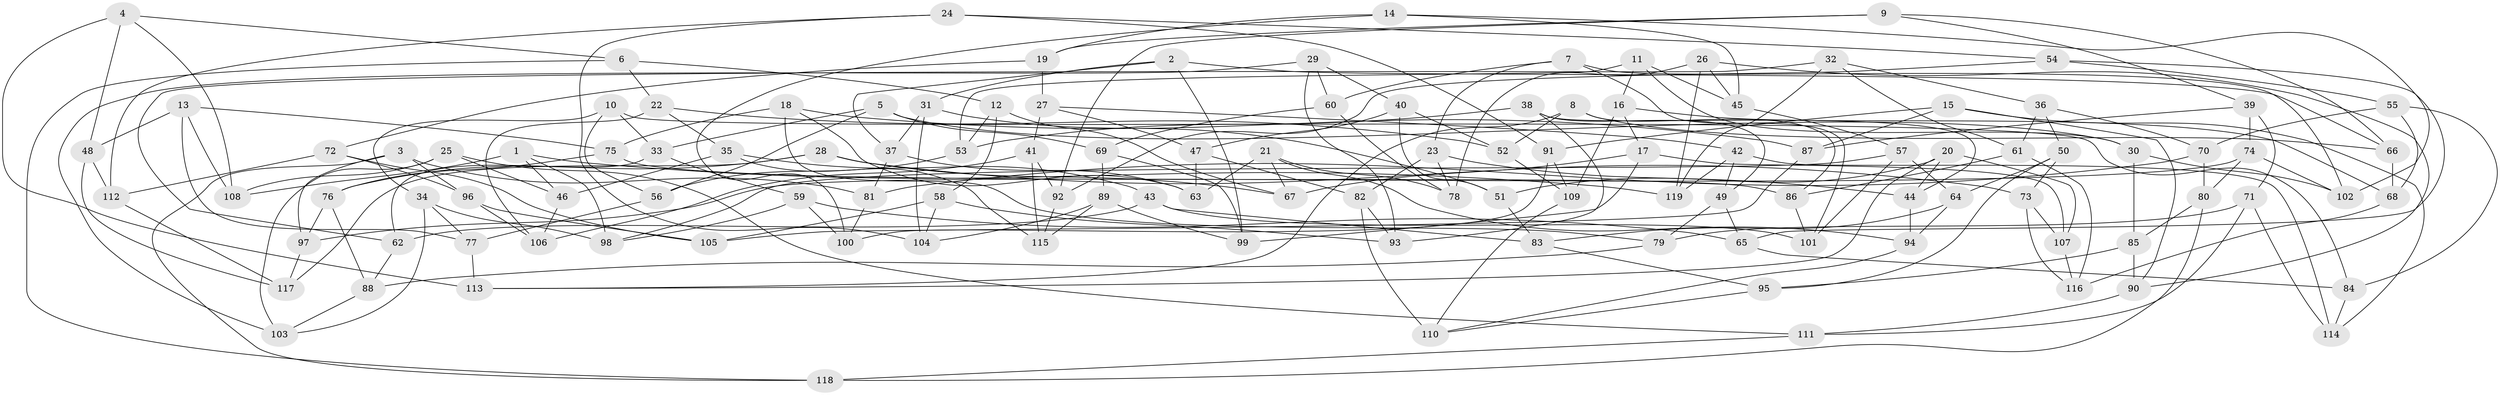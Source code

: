 // coarse degree distribution, {6: 0.49333333333333335, 4: 0.4, 5: 0.09333333333333334, 3: 0.013333333333333334}
// Generated by graph-tools (version 1.1) at 2025/42/03/06/25 10:42:19]
// undirected, 119 vertices, 238 edges
graph export_dot {
graph [start="1"]
  node [color=gray90,style=filled];
  1;
  2;
  3;
  4;
  5;
  6;
  7;
  8;
  9;
  10;
  11;
  12;
  13;
  14;
  15;
  16;
  17;
  18;
  19;
  20;
  21;
  22;
  23;
  24;
  25;
  26;
  27;
  28;
  29;
  30;
  31;
  32;
  33;
  34;
  35;
  36;
  37;
  38;
  39;
  40;
  41;
  42;
  43;
  44;
  45;
  46;
  47;
  48;
  49;
  50;
  51;
  52;
  53;
  54;
  55;
  56;
  57;
  58;
  59;
  60;
  61;
  62;
  63;
  64;
  65;
  66;
  67;
  68;
  69;
  70;
  71;
  72;
  73;
  74;
  75;
  76;
  77;
  78;
  79;
  80;
  81;
  82;
  83;
  84;
  85;
  86;
  87;
  88;
  89;
  90;
  91;
  92;
  93;
  94;
  95;
  96;
  97;
  98;
  99;
  100;
  101;
  102;
  103;
  104;
  105;
  106;
  107;
  108;
  109;
  110;
  111;
  112;
  113;
  114;
  115;
  116;
  117;
  118;
  119;
  1 -- 98;
  1 -- 108;
  1 -- 119;
  1 -- 46;
  2 -- 66;
  2 -- 31;
  2 -- 99;
  2 -- 37;
  3 -- 81;
  3 -- 118;
  3 -- 96;
  3 -- 97;
  4 -- 113;
  4 -- 108;
  4 -- 6;
  4 -- 48;
  5 -- 69;
  5 -- 56;
  5 -- 33;
  5 -- 30;
  6 -- 118;
  6 -- 22;
  6 -- 12;
  7 -- 60;
  7 -- 23;
  7 -- 102;
  7 -- 101;
  8 -- 52;
  8 -- 86;
  8 -- 66;
  8 -- 113;
  9 -- 19;
  9 -- 39;
  9 -- 92;
  9 -- 66;
  10 -- 33;
  10 -- 34;
  10 -- 84;
  10 -- 56;
  11 -- 16;
  11 -- 30;
  11 -- 45;
  11 -- 53;
  12 -- 67;
  12 -- 58;
  12 -- 53;
  13 -- 48;
  13 -- 108;
  13 -- 77;
  13 -- 75;
  14 -- 102;
  14 -- 19;
  14 -- 45;
  14 -- 100;
  15 -- 90;
  15 -- 114;
  15 -- 87;
  15 -- 91;
  16 -- 109;
  16 -- 17;
  16 -- 68;
  17 -- 107;
  17 -- 67;
  17 -- 99;
  18 -- 63;
  18 -- 79;
  18 -- 75;
  18 -- 87;
  19 -- 72;
  19 -- 27;
  20 -- 113;
  20 -- 44;
  20 -- 51;
  20 -- 107;
  21 -- 67;
  21 -- 63;
  21 -- 78;
  21 -- 94;
  22 -- 52;
  22 -- 35;
  22 -- 106;
  23 -- 78;
  23 -- 44;
  23 -- 82;
  24 -- 91;
  24 -- 104;
  24 -- 54;
  24 -- 112;
  25 -- 108;
  25 -- 46;
  25 -- 111;
  25 -- 103;
  26 -- 78;
  26 -- 45;
  26 -- 119;
  26 -- 90;
  27 -- 41;
  27 -- 47;
  27 -- 42;
  28 -- 67;
  28 -- 73;
  28 -- 117;
  28 -- 76;
  29 -- 93;
  29 -- 103;
  29 -- 40;
  29 -- 60;
  30 -- 102;
  30 -- 85;
  31 -- 104;
  31 -- 51;
  31 -- 37;
  32 -- 61;
  32 -- 36;
  32 -- 119;
  32 -- 62;
  33 -- 62;
  33 -- 59;
  34 -- 77;
  34 -- 103;
  34 -- 98;
  35 -- 43;
  35 -- 115;
  35 -- 46;
  36 -- 61;
  36 -- 70;
  36 -- 50;
  37 -- 63;
  37 -- 81;
  38 -- 49;
  38 -- 93;
  38 -- 44;
  38 -- 53;
  39 -- 87;
  39 -- 71;
  39 -- 74;
  40 -- 47;
  40 -- 51;
  40 -- 52;
  41 -- 92;
  41 -- 106;
  41 -- 115;
  42 -- 49;
  42 -- 119;
  42 -- 114;
  43 -- 83;
  43 -- 62;
  43 -- 101;
  44 -- 94;
  45 -- 57;
  46 -- 106;
  47 -- 82;
  47 -- 63;
  48 -- 112;
  48 -- 117;
  49 -- 79;
  49 -- 65;
  50 -- 95;
  50 -- 73;
  50 -- 64;
  51 -- 83;
  52 -- 109;
  53 -- 56;
  54 -- 55;
  54 -- 65;
  54 -- 92;
  55 -- 68;
  55 -- 70;
  55 -- 84;
  56 -- 77;
  57 -- 64;
  57 -- 98;
  57 -- 101;
  58 -- 93;
  58 -- 104;
  58 -- 105;
  59 -- 100;
  59 -- 65;
  59 -- 98;
  60 -- 78;
  60 -- 69;
  61 -- 86;
  61 -- 116;
  62 -- 88;
  64 -- 94;
  64 -- 83;
  65 -- 84;
  66 -- 68;
  68 -- 116;
  69 -- 99;
  69 -- 89;
  70 -- 80;
  70 -- 81;
  71 -- 114;
  71 -- 79;
  71 -- 111;
  72 -- 96;
  72 -- 105;
  72 -- 112;
  73 -- 116;
  73 -- 107;
  74 -- 80;
  74 -- 97;
  74 -- 102;
  75 -- 76;
  75 -- 86;
  76 -- 97;
  76 -- 88;
  77 -- 113;
  79 -- 88;
  80 -- 85;
  80 -- 118;
  81 -- 100;
  82 -- 110;
  82 -- 93;
  83 -- 95;
  84 -- 114;
  85 -- 90;
  85 -- 95;
  86 -- 101;
  87 -- 105;
  88 -- 103;
  89 -- 99;
  89 -- 115;
  89 -- 104;
  90 -- 111;
  91 -- 100;
  91 -- 109;
  92 -- 115;
  94 -- 110;
  95 -- 110;
  96 -- 105;
  96 -- 106;
  97 -- 117;
  107 -- 116;
  109 -- 110;
  111 -- 118;
  112 -- 117;
}
